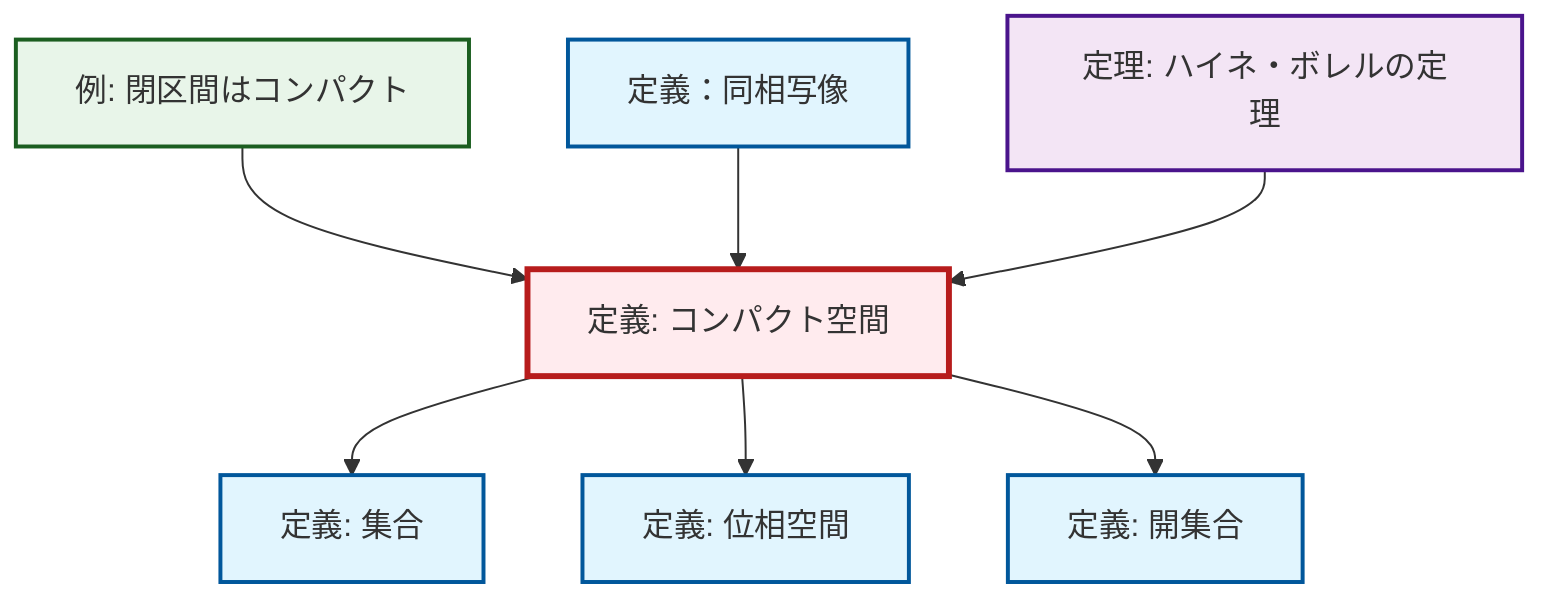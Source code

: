 graph TD
    classDef definition fill:#e1f5fe,stroke:#01579b,stroke-width:2px
    classDef theorem fill:#f3e5f5,stroke:#4a148c,stroke-width:2px
    classDef axiom fill:#fff3e0,stroke:#e65100,stroke-width:2px
    classDef example fill:#e8f5e9,stroke:#1b5e20,stroke-width:2px
    classDef current fill:#ffebee,stroke:#b71c1c,stroke-width:3px
    def-open-set["定義: 開集合"]:::definition
    def-set["定義: 集合"]:::definition
    def-homeomorphism["定義：同相写像"]:::definition
    def-compact["定義: コンパクト空間"]:::definition
    def-topological-space["定義: 位相空間"]:::definition
    thm-heine-borel["定理: ハイネ・ボレルの定理"]:::theorem
    ex-closed-interval-compact["例: 閉区間はコンパクト"]:::example
    def-compact --> def-set
    ex-closed-interval-compact --> def-compact
    def-homeomorphism --> def-compact
    thm-heine-borel --> def-compact
    def-compact --> def-topological-space
    def-compact --> def-open-set
    class def-compact current